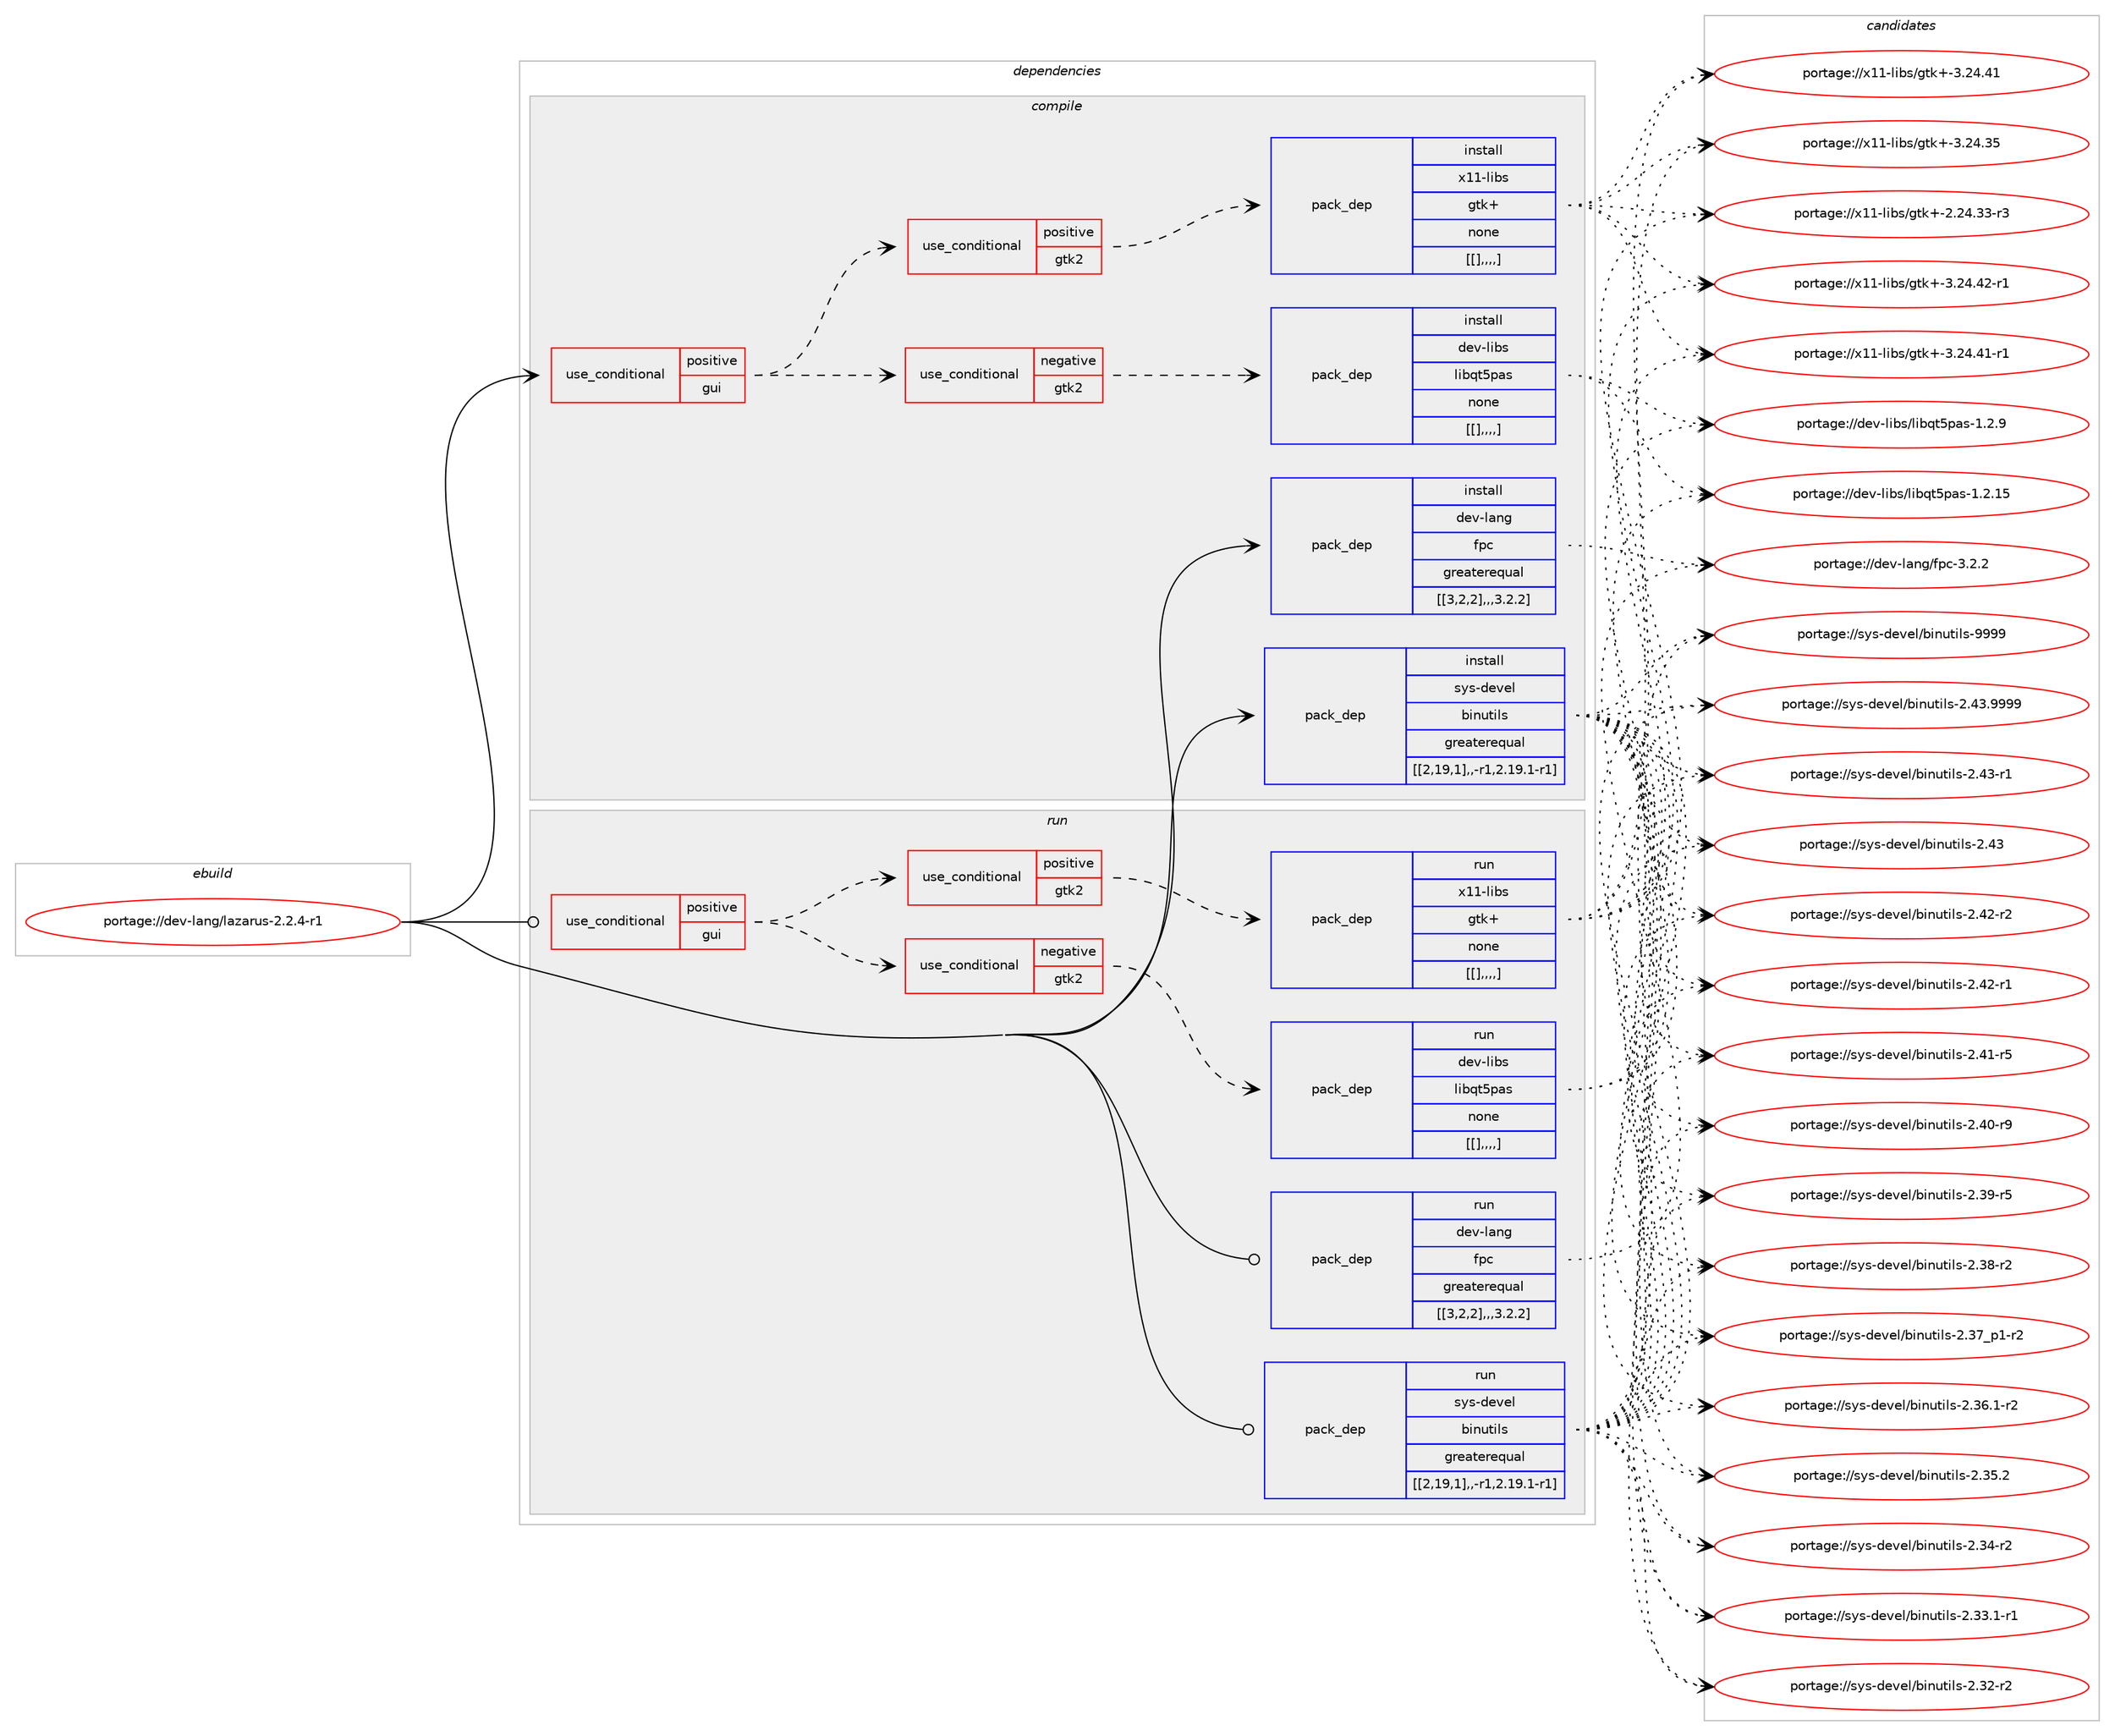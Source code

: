 digraph prolog {

# *************
# Graph options
# *************

newrank=true;
concentrate=true;
compound=true;
graph [rankdir=LR,fontname=Helvetica,fontsize=10,ranksep=1.5];#, ranksep=2.5, nodesep=0.2];
edge  [arrowhead=vee];
node  [fontname=Helvetica,fontsize=10];

# **********
# The ebuild
# **********

subgraph cluster_leftcol {
color=gray;
label=<<i>ebuild</i>>;
id [label="portage://dev-lang/lazarus-2.2.4-r1", color=red, width=4, href="../dev-lang/lazarus-2.2.4-r1.svg"];
}

# ****************
# The dependencies
# ****************

subgraph cluster_midcol {
color=gray;
label=<<i>dependencies</i>>;
subgraph cluster_compile {
fillcolor="#eeeeee";
style=filled;
label=<<i>compile</i>>;
subgraph cond24943 {
dependency103847 [label=<<TABLE BORDER="0" CELLBORDER="1" CELLSPACING="0" CELLPADDING="4"><TR><TD ROWSPAN="3" CELLPADDING="10">use_conditional</TD></TR><TR><TD>positive</TD></TR><TR><TD>gui</TD></TR></TABLE>>, shape=none, color=red];
subgraph cond24945 {
dependency103863 [label=<<TABLE BORDER="0" CELLBORDER="1" CELLSPACING="0" CELLPADDING="4"><TR><TD ROWSPAN="3" CELLPADDING="10">use_conditional</TD></TR><TR><TD>negative</TD></TR><TR><TD>gtk2</TD></TR></TABLE>>, shape=none, color=red];
subgraph pack77788 {
dependency103891 [label=<<TABLE BORDER="0" CELLBORDER="1" CELLSPACING="0" CELLPADDING="4" WIDTH="220"><TR><TD ROWSPAN="6" CELLPADDING="30">pack_dep</TD></TR><TR><TD WIDTH="110">install</TD></TR><TR><TD>dev-libs</TD></TR><TR><TD>libqt5pas</TD></TR><TR><TD>none</TD></TR><TR><TD>[[],,,,]</TD></TR></TABLE>>, shape=none, color=blue];
}
dependency103863:e -> dependency103891:w [weight=20,style="dashed",arrowhead="vee"];
}
dependency103847:e -> dependency103863:w [weight=20,style="dashed",arrowhead="vee"];
subgraph cond24963 {
dependency103904 [label=<<TABLE BORDER="0" CELLBORDER="1" CELLSPACING="0" CELLPADDING="4"><TR><TD ROWSPAN="3" CELLPADDING="10">use_conditional</TD></TR><TR><TD>positive</TD></TR><TR><TD>gtk2</TD></TR></TABLE>>, shape=none, color=red];
subgraph pack77805 {
dependency103933 [label=<<TABLE BORDER="0" CELLBORDER="1" CELLSPACING="0" CELLPADDING="4" WIDTH="220"><TR><TD ROWSPAN="6" CELLPADDING="30">pack_dep</TD></TR><TR><TD WIDTH="110">install</TD></TR><TR><TD>x11-libs</TD></TR><TR><TD>gtk+</TD></TR><TR><TD>none</TD></TR><TR><TD>[[],,,,]</TD></TR></TABLE>>, shape=none, color=blue];
}
dependency103904:e -> dependency103933:w [weight=20,style="dashed",arrowhead="vee"];
}
dependency103847:e -> dependency103904:w [weight=20,style="dashed",arrowhead="vee"];
}
id:e -> dependency103847:w [weight=20,style="solid",arrowhead="vee"];
subgraph pack77829 {
dependency103955 [label=<<TABLE BORDER="0" CELLBORDER="1" CELLSPACING="0" CELLPADDING="4" WIDTH="220"><TR><TD ROWSPAN="6" CELLPADDING="30">pack_dep</TD></TR><TR><TD WIDTH="110">install</TD></TR><TR><TD>dev-lang</TD></TR><TR><TD>fpc</TD></TR><TR><TD>greaterequal</TD></TR><TR><TD>[[3,2,2],,,3.2.2]</TD></TR></TABLE>>, shape=none, color=blue];
}
id:e -> dependency103955:w [weight=20,style="solid",arrowhead="vee"];
subgraph pack77844 {
dependency103971 [label=<<TABLE BORDER="0" CELLBORDER="1" CELLSPACING="0" CELLPADDING="4" WIDTH="220"><TR><TD ROWSPAN="6" CELLPADDING="30">pack_dep</TD></TR><TR><TD WIDTH="110">install</TD></TR><TR><TD>sys-devel</TD></TR><TR><TD>binutils</TD></TR><TR><TD>greaterequal</TD></TR><TR><TD>[[2,19,1],,-r1,2.19.1-r1]</TD></TR></TABLE>>, shape=none, color=blue];
}
id:e -> dependency103971:w [weight=20,style="solid",arrowhead="vee"];
}
subgraph cluster_compileandrun {
fillcolor="#eeeeee";
style=filled;
label=<<i>compile and run</i>>;
}
subgraph cluster_run {
fillcolor="#eeeeee";
style=filled;
label=<<i>run</i>>;
subgraph cond24982 {
dependency103985 [label=<<TABLE BORDER="0" CELLBORDER="1" CELLSPACING="0" CELLPADDING="4"><TR><TD ROWSPAN="3" CELLPADDING="10">use_conditional</TD></TR><TR><TD>positive</TD></TR><TR><TD>gui</TD></TR></TABLE>>, shape=none, color=red];
subgraph cond24989 {
dependency104028 [label=<<TABLE BORDER="0" CELLBORDER="1" CELLSPACING="0" CELLPADDING="4"><TR><TD ROWSPAN="3" CELLPADDING="10">use_conditional</TD></TR><TR><TD>negative</TD></TR><TR><TD>gtk2</TD></TR></TABLE>>, shape=none, color=red];
subgraph pack77909 {
dependency104056 [label=<<TABLE BORDER="0" CELLBORDER="1" CELLSPACING="0" CELLPADDING="4" WIDTH="220"><TR><TD ROWSPAN="6" CELLPADDING="30">pack_dep</TD></TR><TR><TD WIDTH="110">run</TD></TR><TR><TD>dev-libs</TD></TR><TR><TD>libqt5pas</TD></TR><TR><TD>none</TD></TR><TR><TD>[[],,,,]</TD></TR></TABLE>>, shape=none, color=blue];
}
dependency104028:e -> dependency104056:w [weight=20,style="dashed",arrowhead="vee"];
}
dependency103985:e -> dependency104028:w [weight=20,style="dashed",arrowhead="vee"];
subgraph cond25001 {
dependency104063 [label=<<TABLE BORDER="0" CELLBORDER="1" CELLSPACING="0" CELLPADDING="4"><TR><TD ROWSPAN="3" CELLPADDING="10">use_conditional</TD></TR><TR><TD>positive</TD></TR><TR><TD>gtk2</TD></TR></TABLE>>, shape=none, color=red];
subgraph pack77924 {
dependency104066 [label=<<TABLE BORDER="0" CELLBORDER="1" CELLSPACING="0" CELLPADDING="4" WIDTH="220"><TR><TD ROWSPAN="6" CELLPADDING="30">pack_dep</TD></TR><TR><TD WIDTH="110">run</TD></TR><TR><TD>x11-libs</TD></TR><TR><TD>gtk+</TD></TR><TR><TD>none</TD></TR><TR><TD>[[],,,,]</TD></TR></TABLE>>, shape=none, color=blue];
}
dependency104063:e -> dependency104066:w [weight=20,style="dashed",arrowhead="vee"];
}
dependency103985:e -> dependency104063:w [weight=20,style="dashed",arrowhead="vee"];
}
id:e -> dependency103985:w [weight=20,style="solid",arrowhead="odot"];
subgraph pack77937 {
dependency104085 [label=<<TABLE BORDER="0" CELLBORDER="1" CELLSPACING="0" CELLPADDING="4" WIDTH="220"><TR><TD ROWSPAN="6" CELLPADDING="30">pack_dep</TD></TR><TR><TD WIDTH="110">run</TD></TR><TR><TD>dev-lang</TD></TR><TR><TD>fpc</TD></TR><TR><TD>greaterequal</TD></TR><TR><TD>[[3,2,2],,,3.2.2]</TD></TR></TABLE>>, shape=none, color=blue];
}
id:e -> dependency104085:w [weight=20,style="solid",arrowhead="odot"];
subgraph pack77940 {
dependency104092 [label=<<TABLE BORDER="0" CELLBORDER="1" CELLSPACING="0" CELLPADDING="4" WIDTH="220"><TR><TD ROWSPAN="6" CELLPADDING="30">pack_dep</TD></TR><TR><TD WIDTH="110">run</TD></TR><TR><TD>sys-devel</TD></TR><TR><TD>binutils</TD></TR><TR><TD>greaterequal</TD></TR><TR><TD>[[2,19,1],,-r1,2.19.1-r1]</TD></TR></TABLE>>, shape=none, color=blue];
}
id:e -> dependency104092:w [weight=20,style="solid",arrowhead="odot"];
}
}

# **************
# The candidates
# **************

subgraph cluster_choices {
rank=same;
color=gray;
label=<<i>candidates</i>>;

subgraph choice77737 {
color=black;
nodesep=1;
choice10010111845108105981154710810598113116531129711545494650464953 [label="portage://dev-libs/libqt5pas-1.2.15", color=red, width=4,href="../dev-libs/libqt5pas-1.2.15.svg"];
choice100101118451081059811547108105981131165311297115454946504657 [label="portage://dev-libs/libqt5pas-1.2.9", color=red, width=4,href="../dev-libs/libqt5pas-1.2.9.svg"];
dependency103891:e -> choice10010111845108105981154710810598113116531129711545494650464953:w [style=dotted,weight="100"];
dependency103891:e -> choice100101118451081059811547108105981131165311297115454946504657:w [style=dotted,weight="100"];
}
subgraph choice77751 {
color=black;
nodesep=1;
choice12049494510810598115471031161074345514650524652504511449 [label="portage://x11-libs/gtk+-3.24.42-r1", color=red, width=4,href="../x11-libs/gtk+-3.24.42-r1.svg"];
choice12049494510810598115471031161074345514650524652494511449 [label="portage://x11-libs/gtk+-3.24.41-r1", color=red, width=4,href="../x11-libs/gtk+-3.24.41-r1.svg"];
choice1204949451081059811547103116107434551465052465249 [label="portage://x11-libs/gtk+-3.24.41", color=red, width=4,href="../x11-libs/gtk+-3.24.41.svg"];
choice1204949451081059811547103116107434551465052465153 [label="portage://x11-libs/gtk+-3.24.35", color=red, width=4,href="../x11-libs/gtk+-3.24.35.svg"];
choice12049494510810598115471031161074345504650524651514511451 [label="portage://x11-libs/gtk+-2.24.33-r3", color=red, width=4,href="../x11-libs/gtk+-2.24.33-r3.svg"];
dependency103933:e -> choice12049494510810598115471031161074345514650524652504511449:w [style=dotted,weight="100"];
dependency103933:e -> choice12049494510810598115471031161074345514650524652494511449:w [style=dotted,weight="100"];
dependency103933:e -> choice1204949451081059811547103116107434551465052465249:w [style=dotted,weight="100"];
dependency103933:e -> choice1204949451081059811547103116107434551465052465153:w [style=dotted,weight="100"];
dependency103933:e -> choice12049494510810598115471031161074345504650524651514511451:w [style=dotted,weight="100"];
}
subgraph choice77758 {
color=black;
nodesep=1;
choice10010111845108971101034710211299455146504650 [label="portage://dev-lang/fpc-3.2.2", color=red, width=4,href="../dev-lang/fpc-3.2.2.svg"];
dependency103955:e -> choice10010111845108971101034710211299455146504650:w [style=dotted,weight="100"];
}
subgraph choice77759 {
color=black;
nodesep=1;
choice1151211154510010111810110847981051101171161051081154557575757 [label="portage://sys-devel/binutils-9999", color=red, width=4,href="../sys-devel/binutils-9999.svg"];
choice11512111545100101118101108479810511011711610510811545504652514657575757 [label="portage://sys-devel/binutils-2.43.9999", color=red, width=4,href="../sys-devel/binutils-2.43.9999.svg"];
choice11512111545100101118101108479810511011711610510811545504652514511449 [label="portage://sys-devel/binutils-2.43-r1", color=red, width=4,href="../sys-devel/binutils-2.43-r1.svg"];
choice1151211154510010111810110847981051101171161051081154550465251 [label="portage://sys-devel/binutils-2.43", color=red, width=4,href="../sys-devel/binutils-2.43.svg"];
choice11512111545100101118101108479810511011711610510811545504652504511450 [label="portage://sys-devel/binutils-2.42-r2", color=red, width=4,href="../sys-devel/binutils-2.42-r2.svg"];
choice11512111545100101118101108479810511011711610510811545504652504511449 [label="portage://sys-devel/binutils-2.42-r1", color=red, width=4,href="../sys-devel/binutils-2.42-r1.svg"];
choice11512111545100101118101108479810511011711610510811545504652494511453 [label="portage://sys-devel/binutils-2.41-r5", color=red, width=4,href="../sys-devel/binutils-2.41-r5.svg"];
choice11512111545100101118101108479810511011711610510811545504652484511457 [label="portage://sys-devel/binutils-2.40-r9", color=red, width=4,href="../sys-devel/binutils-2.40-r9.svg"];
choice11512111545100101118101108479810511011711610510811545504651574511453 [label="portage://sys-devel/binutils-2.39-r5", color=red, width=4,href="../sys-devel/binutils-2.39-r5.svg"];
choice11512111545100101118101108479810511011711610510811545504651564511450 [label="portage://sys-devel/binutils-2.38-r2", color=red, width=4,href="../sys-devel/binutils-2.38-r2.svg"];
choice115121115451001011181011084798105110117116105108115455046515595112494511450 [label="portage://sys-devel/binutils-2.37_p1-r2", color=red, width=4,href="../sys-devel/binutils-2.37_p1-r2.svg"];
choice115121115451001011181011084798105110117116105108115455046515446494511450 [label="portage://sys-devel/binutils-2.36.1-r2", color=red, width=4,href="../sys-devel/binutils-2.36.1-r2.svg"];
choice11512111545100101118101108479810511011711610510811545504651534650 [label="portage://sys-devel/binutils-2.35.2", color=red, width=4,href="../sys-devel/binutils-2.35.2.svg"];
choice11512111545100101118101108479810511011711610510811545504651524511450 [label="portage://sys-devel/binutils-2.34-r2", color=red, width=4,href="../sys-devel/binutils-2.34-r2.svg"];
choice115121115451001011181011084798105110117116105108115455046515146494511449 [label="portage://sys-devel/binutils-2.33.1-r1", color=red, width=4,href="../sys-devel/binutils-2.33.1-r1.svg"];
choice11512111545100101118101108479810511011711610510811545504651504511450 [label="portage://sys-devel/binutils-2.32-r2", color=red, width=4,href="../sys-devel/binutils-2.32-r2.svg"];
dependency103971:e -> choice1151211154510010111810110847981051101171161051081154557575757:w [style=dotted,weight="100"];
dependency103971:e -> choice11512111545100101118101108479810511011711610510811545504652514657575757:w [style=dotted,weight="100"];
dependency103971:e -> choice11512111545100101118101108479810511011711610510811545504652514511449:w [style=dotted,weight="100"];
dependency103971:e -> choice1151211154510010111810110847981051101171161051081154550465251:w [style=dotted,weight="100"];
dependency103971:e -> choice11512111545100101118101108479810511011711610510811545504652504511450:w [style=dotted,weight="100"];
dependency103971:e -> choice11512111545100101118101108479810511011711610510811545504652504511449:w [style=dotted,weight="100"];
dependency103971:e -> choice11512111545100101118101108479810511011711610510811545504652494511453:w [style=dotted,weight="100"];
dependency103971:e -> choice11512111545100101118101108479810511011711610510811545504652484511457:w [style=dotted,weight="100"];
dependency103971:e -> choice11512111545100101118101108479810511011711610510811545504651574511453:w [style=dotted,weight="100"];
dependency103971:e -> choice11512111545100101118101108479810511011711610510811545504651564511450:w [style=dotted,weight="100"];
dependency103971:e -> choice115121115451001011181011084798105110117116105108115455046515595112494511450:w [style=dotted,weight="100"];
dependency103971:e -> choice115121115451001011181011084798105110117116105108115455046515446494511450:w [style=dotted,weight="100"];
dependency103971:e -> choice11512111545100101118101108479810511011711610510811545504651534650:w [style=dotted,weight="100"];
dependency103971:e -> choice11512111545100101118101108479810511011711610510811545504651524511450:w [style=dotted,weight="100"];
dependency103971:e -> choice115121115451001011181011084798105110117116105108115455046515146494511449:w [style=dotted,weight="100"];
dependency103971:e -> choice11512111545100101118101108479810511011711610510811545504651504511450:w [style=dotted,weight="100"];
}
subgraph choice77765 {
color=black;
nodesep=1;
choice10010111845108105981154710810598113116531129711545494650464953 [label="portage://dev-libs/libqt5pas-1.2.15", color=red, width=4,href="../dev-libs/libqt5pas-1.2.15.svg"];
choice100101118451081059811547108105981131165311297115454946504657 [label="portage://dev-libs/libqt5pas-1.2.9", color=red, width=4,href="../dev-libs/libqt5pas-1.2.9.svg"];
dependency104056:e -> choice10010111845108105981154710810598113116531129711545494650464953:w [style=dotted,weight="100"];
dependency104056:e -> choice100101118451081059811547108105981131165311297115454946504657:w [style=dotted,weight="100"];
}
subgraph choice77766 {
color=black;
nodesep=1;
choice12049494510810598115471031161074345514650524652504511449 [label="portage://x11-libs/gtk+-3.24.42-r1", color=red, width=4,href="../x11-libs/gtk+-3.24.42-r1.svg"];
choice12049494510810598115471031161074345514650524652494511449 [label="portage://x11-libs/gtk+-3.24.41-r1", color=red, width=4,href="../x11-libs/gtk+-3.24.41-r1.svg"];
choice1204949451081059811547103116107434551465052465249 [label="portage://x11-libs/gtk+-3.24.41", color=red, width=4,href="../x11-libs/gtk+-3.24.41.svg"];
choice1204949451081059811547103116107434551465052465153 [label="portage://x11-libs/gtk+-3.24.35", color=red, width=4,href="../x11-libs/gtk+-3.24.35.svg"];
choice12049494510810598115471031161074345504650524651514511451 [label="portage://x11-libs/gtk+-2.24.33-r3", color=red, width=4,href="../x11-libs/gtk+-2.24.33-r3.svg"];
dependency104066:e -> choice12049494510810598115471031161074345514650524652504511449:w [style=dotted,weight="100"];
dependency104066:e -> choice12049494510810598115471031161074345514650524652494511449:w [style=dotted,weight="100"];
dependency104066:e -> choice1204949451081059811547103116107434551465052465249:w [style=dotted,weight="100"];
dependency104066:e -> choice1204949451081059811547103116107434551465052465153:w [style=dotted,weight="100"];
dependency104066:e -> choice12049494510810598115471031161074345504650524651514511451:w [style=dotted,weight="100"];
}
subgraph choice77771 {
color=black;
nodesep=1;
choice10010111845108971101034710211299455146504650 [label="portage://dev-lang/fpc-3.2.2", color=red, width=4,href="../dev-lang/fpc-3.2.2.svg"];
dependency104085:e -> choice10010111845108971101034710211299455146504650:w [style=dotted,weight="100"];
}
subgraph choice77776 {
color=black;
nodesep=1;
choice1151211154510010111810110847981051101171161051081154557575757 [label="portage://sys-devel/binutils-9999", color=red, width=4,href="../sys-devel/binutils-9999.svg"];
choice11512111545100101118101108479810511011711610510811545504652514657575757 [label="portage://sys-devel/binutils-2.43.9999", color=red, width=4,href="../sys-devel/binutils-2.43.9999.svg"];
choice11512111545100101118101108479810511011711610510811545504652514511449 [label="portage://sys-devel/binutils-2.43-r1", color=red, width=4,href="../sys-devel/binutils-2.43-r1.svg"];
choice1151211154510010111810110847981051101171161051081154550465251 [label="portage://sys-devel/binutils-2.43", color=red, width=4,href="../sys-devel/binutils-2.43.svg"];
choice11512111545100101118101108479810511011711610510811545504652504511450 [label="portage://sys-devel/binutils-2.42-r2", color=red, width=4,href="../sys-devel/binutils-2.42-r2.svg"];
choice11512111545100101118101108479810511011711610510811545504652504511449 [label="portage://sys-devel/binutils-2.42-r1", color=red, width=4,href="../sys-devel/binutils-2.42-r1.svg"];
choice11512111545100101118101108479810511011711610510811545504652494511453 [label="portage://sys-devel/binutils-2.41-r5", color=red, width=4,href="../sys-devel/binutils-2.41-r5.svg"];
choice11512111545100101118101108479810511011711610510811545504652484511457 [label="portage://sys-devel/binutils-2.40-r9", color=red, width=4,href="../sys-devel/binutils-2.40-r9.svg"];
choice11512111545100101118101108479810511011711610510811545504651574511453 [label="portage://sys-devel/binutils-2.39-r5", color=red, width=4,href="../sys-devel/binutils-2.39-r5.svg"];
choice11512111545100101118101108479810511011711610510811545504651564511450 [label="portage://sys-devel/binutils-2.38-r2", color=red, width=4,href="../sys-devel/binutils-2.38-r2.svg"];
choice115121115451001011181011084798105110117116105108115455046515595112494511450 [label="portage://sys-devel/binutils-2.37_p1-r2", color=red, width=4,href="../sys-devel/binutils-2.37_p1-r2.svg"];
choice115121115451001011181011084798105110117116105108115455046515446494511450 [label="portage://sys-devel/binutils-2.36.1-r2", color=red, width=4,href="../sys-devel/binutils-2.36.1-r2.svg"];
choice11512111545100101118101108479810511011711610510811545504651534650 [label="portage://sys-devel/binutils-2.35.2", color=red, width=4,href="../sys-devel/binutils-2.35.2.svg"];
choice11512111545100101118101108479810511011711610510811545504651524511450 [label="portage://sys-devel/binutils-2.34-r2", color=red, width=4,href="../sys-devel/binutils-2.34-r2.svg"];
choice115121115451001011181011084798105110117116105108115455046515146494511449 [label="portage://sys-devel/binutils-2.33.1-r1", color=red, width=4,href="../sys-devel/binutils-2.33.1-r1.svg"];
choice11512111545100101118101108479810511011711610510811545504651504511450 [label="portage://sys-devel/binutils-2.32-r2", color=red, width=4,href="../sys-devel/binutils-2.32-r2.svg"];
dependency104092:e -> choice1151211154510010111810110847981051101171161051081154557575757:w [style=dotted,weight="100"];
dependency104092:e -> choice11512111545100101118101108479810511011711610510811545504652514657575757:w [style=dotted,weight="100"];
dependency104092:e -> choice11512111545100101118101108479810511011711610510811545504652514511449:w [style=dotted,weight="100"];
dependency104092:e -> choice1151211154510010111810110847981051101171161051081154550465251:w [style=dotted,weight="100"];
dependency104092:e -> choice11512111545100101118101108479810511011711610510811545504652504511450:w [style=dotted,weight="100"];
dependency104092:e -> choice11512111545100101118101108479810511011711610510811545504652504511449:w [style=dotted,weight="100"];
dependency104092:e -> choice11512111545100101118101108479810511011711610510811545504652494511453:w [style=dotted,weight="100"];
dependency104092:e -> choice11512111545100101118101108479810511011711610510811545504652484511457:w [style=dotted,weight="100"];
dependency104092:e -> choice11512111545100101118101108479810511011711610510811545504651574511453:w [style=dotted,weight="100"];
dependency104092:e -> choice11512111545100101118101108479810511011711610510811545504651564511450:w [style=dotted,weight="100"];
dependency104092:e -> choice115121115451001011181011084798105110117116105108115455046515595112494511450:w [style=dotted,weight="100"];
dependency104092:e -> choice115121115451001011181011084798105110117116105108115455046515446494511450:w [style=dotted,weight="100"];
dependency104092:e -> choice11512111545100101118101108479810511011711610510811545504651534650:w [style=dotted,weight="100"];
dependency104092:e -> choice11512111545100101118101108479810511011711610510811545504651524511450:w [style=dotted,weight="100"];
dependency104092:e -> choice115121115451001011181011084798105110117116105108115455046515146494511449:w [style=dotted,weight="100"];
dependency104092:e -> choice11512111545100101118101108479810511011711610510811545504651504511450:w [style=dotted,weight="100"];
}
}

}
